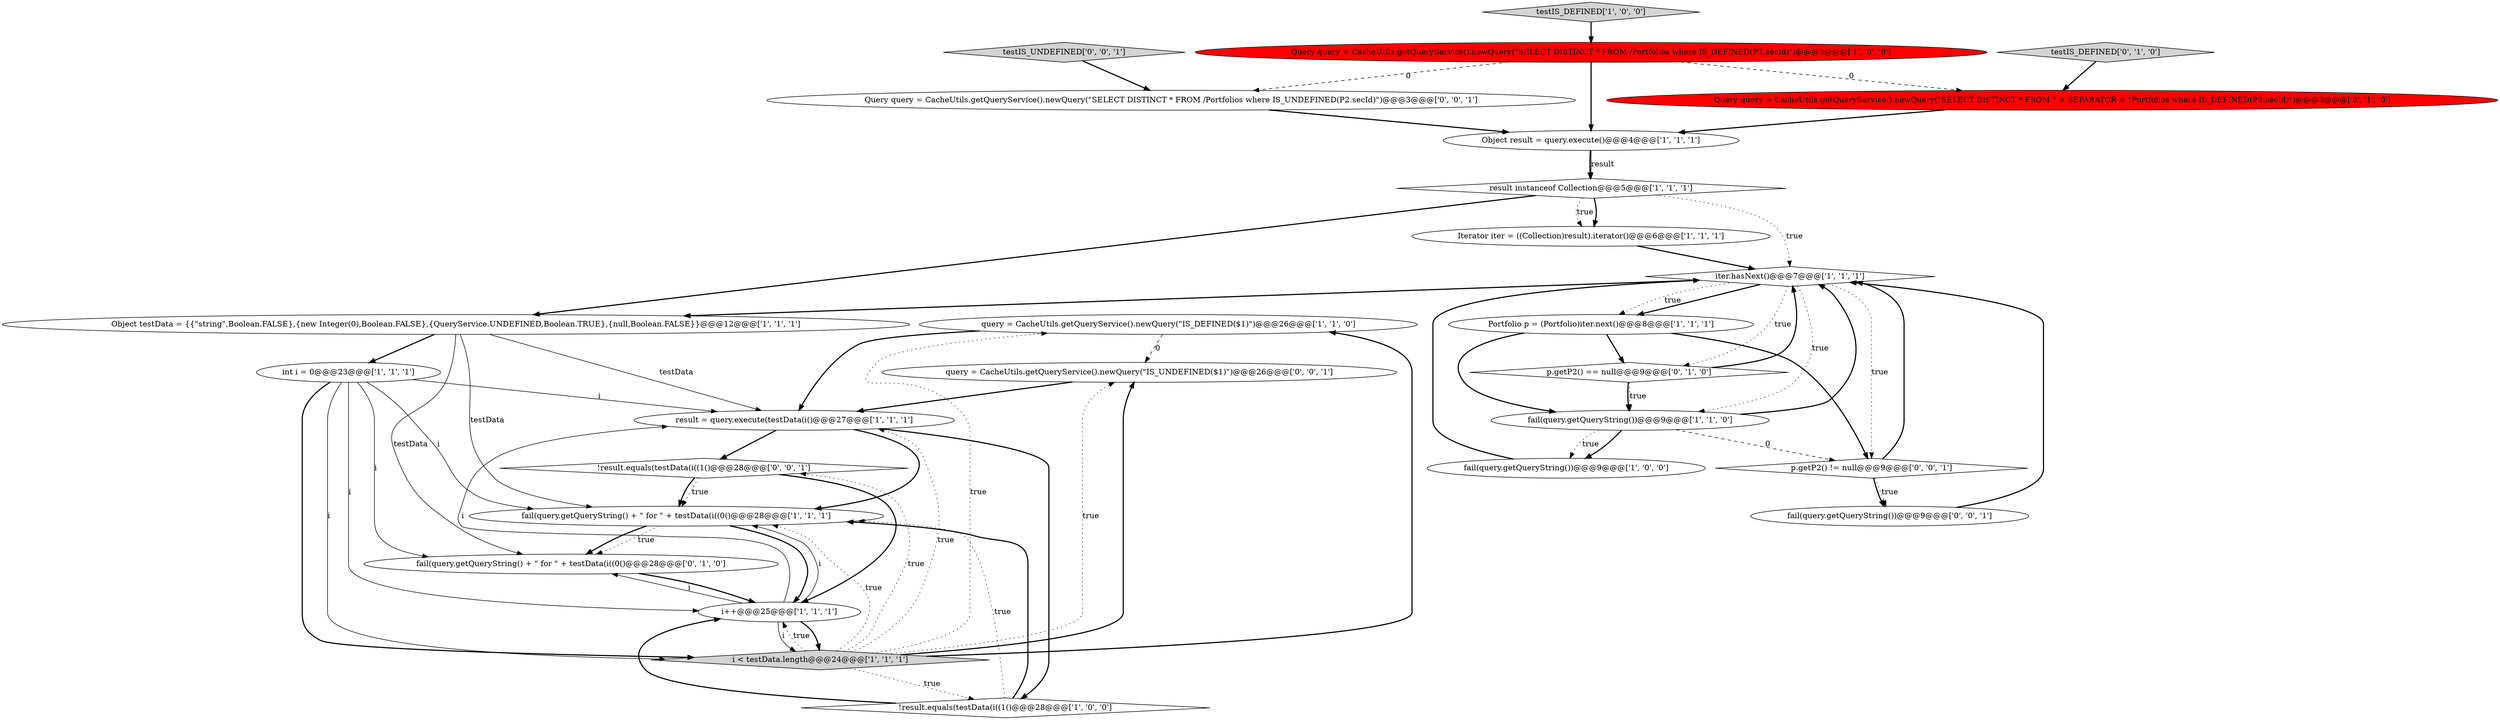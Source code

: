 digraph {
4 [style = filled, label = "query = CacheUtils.getQueryService().newQuery(\"IS_DEFINED($1)\")@@@26@@@['1', '1', '0']", fillcolor = white, shape = ellipse image = "AAA0AAABBB1BBB"];
21 [style = filled, label = "testIS_UNDEFINED['0', '0', '1']", fillcolor = lightgray, shape = diamond image = "AAA0AAABBB3BBB"];
11 [style = filled, label = "Object result = query.execute()@@@4@@@['1', '1', '1']", fillcolor = white, shape = ellipse image = "AAA0AAABBB1BBB"];
0 [style = filled, label = "fail(query.getQueryString())@@@9@@@['1', '0', '0']", fillcolor = white, shape = ellipse image = "AAA0AAABBB1BBB"];
19 [style = filled, label = "testIS_DEFINED['0', '1', '0']", fillcolor = lightgray, shape = diamond image = "AAA0AAABBB2BBB"];
24 [style = filled, label = "!result.equals(testData(i((1()@@@28@@@['0', '0', '1']", fillcolor = white, shape = diamond image = "AAA0AAABBB3BBB"];
13 [style = filled, label = "testIS_DEFINED['1', '0', '0']", fillcolor = lightgray, shape = diamond image = "AAA0AAABBB1BBB"];
23 [style = filled, label = "fail(query.getQueryString())@@@9@@@['0', '0', '1']", fillcolor = white, shape = ellipse image = "AAA0AAABBB3BBB"];
26 [style = filled, label = "query = CacheUtils.getQueryService().newQuery(\"IS_UNDEFINED($1)\")@@@26@@@['0', '0', '1']", fillcolor = white, shape = ellipse image = "AAA0AAABBB3BBB"];
6 [style = filled, label = "iter.hasNext()@@@7@@@['1', '1', '1']", fillcolor = white, shape = diamond image = "AAA0AAABBB1BBB"];
25 [style = filled, label = "p.getP2() != null@@@9@@@['0', '0', '1']", fillcolor = white, shape = diamond image = "AAA0AAABBB3BBB"];
22 [style = filled, label = "Query query = CacheUtils.getQueryService().newQuery(\"SELECT DISTINCT * FROM /Portfolios where IS_UNDEFINED(P2.secId)\")@@@3@@@['0', '0', '1']", fillcolor = white, shape = ellipse image = "AAA0AAABBB3BBB"];
15 [style = filled, label = "int i = 0@@@23@@@['1', '1', '1']", fillcolor = white, shape = ellipse image = "AAA0AAABBB1BBB"];
8 [style = filled, label = "fail(query.getQueryString())@@@9@@@['1', '1', '0']", fillcolor = white, shape = ellipse image = "AAA0AAABBB1BBB"];
10 [style = filled, label = "result = query.execute(testData(i()@@@27@@@['1', '1', '1']", fillcolor = white, shape = ellipse image = "AAA0AAABBB1BBB"];
3 [style = filled, label = "fail(query.getQueryString() + \" for \" + testData(i((0()@@@28@@@['1', '1', '1']", fillcolor = white, shape = ellipse image = "AAA0AAABBB1BBB"];
7 [style = filled, label = "i < testData.length@@@24@@@['1', '1', '1']", fillcolor = lightgray, shape = diamond image = "AAA0AAABBB1BBB"];
5 [style = filled, label = "Portfolio p = (Portfolio)iter.next()@@@8@@@['1', '1', '1']", fillcolor = white, shape = ellipse image = "AAA0AAABBB1BBB"];
18 [style = filled, label = "fail(query.getQueryString() + \" for \" + testData(i((0()@@@28@@@['0', '1', '0']", fillcolor = white, shape = ellipse image = "AAA0AAABBB2BBB"];
9 [style = filled, label = "Iterator iter = ((Collection)result).iterator()@@@6@@@['1', '1', '1']", fillcolor = white, shape = ellipse image = "AAA0AAABBB1BBB"];
14 [style = filled, label = "i++@@@25@@@['1', '1', '1']", fillcolor = white, shape = ellipse image = "AAA0AAABBB1BBB"];
20 [style = filled, label = "Query query = CacheUtils.getQueryService().newQuery(\"SELECT DISTINCT * FROM \" + SEPARATOR + \"Portfolios where IS_DEFINED(P2.secId)\")@@@3@@@['0', '1', '0']", fillcolor = red, shape = ellipse image = "AAA1AAABBB2BBB"];
1 [style = filled, label = "result instanceof Collection@@@5@@@['1', '1', '1']", fillcolor = white, shape = diamond image = "AAA0AAABBB1BBB"];
17 [style = filled, label = "p.getP2() == null@@@9@@@['0', '1', '0']", fillcolor = white, shape = diamond image = "AAA0AAABBB2BBB"];
16 [style = filled, label = "Object testData = {{\"string\",Boolean.FALSE},{new Integer(0),Boolean.FALSE},{QueryService.UNDEFINED,Boolean.TRUE},{null,Boolean.FALSE}}@@@12@@@['1', '1', '1']", fillcolor = white, shape = ellipse image = "AAA0AAABBB1BBB"];
12 [style = filled, label = "Query query = CacheUtils.getQueryService().newQuery(\"SELECT DISTINCT * FROM /Portfolios where IS_DEFINED(P2.secId)\")@@@3@@@['1', '0', '0']", fillcolor = red, shape = ellipse image = "AAA1AAABBB1BBB"];
2 [style = filled, label = "!result.equals(testData(i((1()@@@28@@@['1', '0', '0']", fillcolor = white, shape = diamond image = "AAA0AAABBB1BBB"];
2->3 [style = dotted, label="true"];
4->10 [style = bold, label=""];
16->15 [style = bold, label=""];
5->8 [style = bold, label=""];
17->8 [style = bold, label=""];
15->14 [style = solid, label="i"];
7->2 [style = dotted, label="true"];
7->10 [style = dotted, label="true"];
12->20 [style = dashed, label="0"];
15->7 [style = bold, label=""];
14->7 [style = solid, label="i"];
17->6 [style = bold, label=""];
11->1 [style = bold, label=""];
0->6 [style = bold, label=""];
25->23 [style = bold, label=""];
26->10 [style = bold, label=""];
10->24 [style = bold, label=""];
11->1 [style = solid, label="result"];
19->20 [style = bold, label=""];
2->3 [style = bold, label=""];
15->18 [style = solid, label="i"];
3->14 [style = bold, label=""];
12->11 [style = bold, label=""];
7->26 [style = dotted, label="true"];
16->3 [style = solid, label="testData"];
10->3 [style = bold, label=""];
14->10 [style = solid, label="i"];
14->18 [style = solid, label="i"];
8->6 [style = bold, label=""];
4->26 [style = dashed, label="0"];
7->4 [style = bold, label=""];
25->6 [style = bold, label=""];
5->17 [style = bold, label=""];
14->3 [style = solid, label="i"];
7->24 [style = dotted, label="true"];
6->17 [style = dotted, label="true"];
1->9 [style = bold, label=""];
5->25 [style = bold, label=""];
9->6 [style = bold, label=""];
14->7 [style = bold, label=""];
24->14 [style = bold, label=""];
3->18 [style = bold, label=""];
7->26 [style = bold, label=""];
8->0 [style = bold, label=""];
15->3 [style = solid, label="i"];
17->8 [style = dotted, label="true"];
6->5 [style = bold, label=""];
13->12 [style = bold, label=""];
21->22 [style = bold, label=""];
1->16 [style = bold, label=""];
6->16 [style = bold, label=""];
6->8 [style = dotted, label="true"];
7->3 [style = dotted, label="true"];
23->6 [style = bold, label=""];
1->9 [style = dotted, label="true"];
2->14 [style = bold, label=""];
7->4 [style = dotted, label="true"];
3->18 [style = dotted, label="true"];
6->25 [style = dotted, label="true"];
12->22 [style = dashed, label="0"];
8->25 [style = dashed, label="0"];
16->18 [style = solid, label="testData"];
1->6 [style = dotted, label="true"];
10->2 [style = bold, label=""];
8->0 [style = dotted, label="true"];
24->3 [style = dotted, label="true"];
25->23 [style = dotted, label="true"];
16->10 [style = solid, label="testData"];
18->14 [style = bold, label=""];
22->11 [style = bold, label=""];
24->3 [style = bold, label=""];
15->7 [style = solid, label="i"];
6->5 [style = dotted, label="true"];
15->10 [style = solid, label="i"];
20->11 [style = bold, label=""];
7->14 [style = dotted, label="true"];
}
